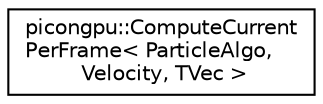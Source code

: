 digraph "Graphical Class Hierarchy"
{
 // LATEX_PDF_SIZE
  edge [fontname="Helvetica",fontsize="10",labelfontname="Helvetica",labelfontsize="10"];
  node [fontname="Helvetica",fontsize="10",shape=record];
  rankdir="LR";
  Node0 [label="picongpu::ComputeCurrent\lPerFrame\< ParticleAlgo,\l Velocity, TVec \>",height=0.2,width=0.4,color="black", fillcolor="white", style="filled",URL="$structpicongpu_1_1_compute_current_per_frame.html",tooltip=" "];
}
